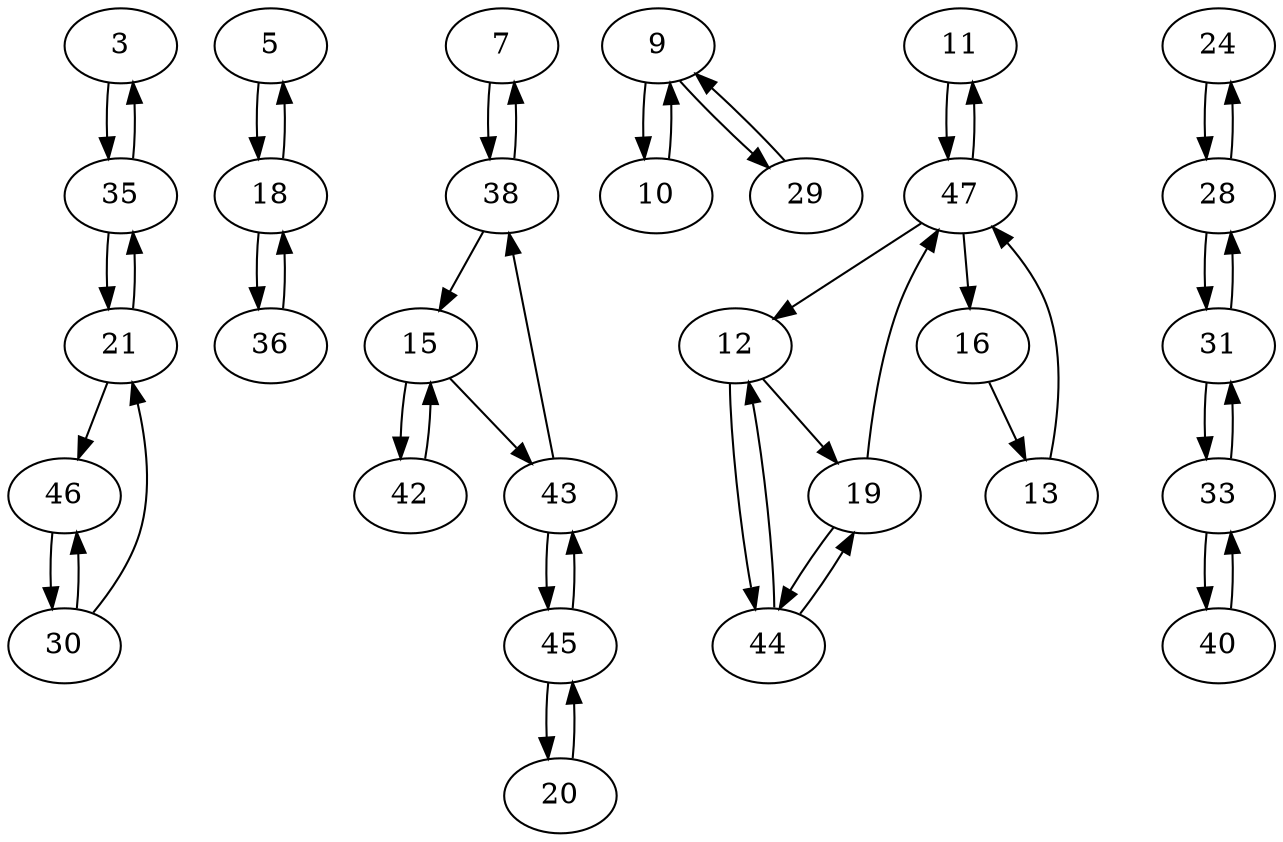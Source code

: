 digraph G {
  3 -> 35;
  5 -> 18;
  7 -> 38;
  9 -> 10;
  9 -> 29;
  10 -> 9;
  11 -> 47;
  12 -> 19;
  12 -> 44;
  13 -> 47;
  15 -> 42;
  15 -> 43;
  16 -> 13;
  18 -> 5;
  18 -> 36;
  19 -> 44;
  19 -> 47;
  20 -> 45;
  21 -> 35;
  21 -> 46;
  24 -> 28;
  28 -> 24;
  28 -> 31;
  29 -> 9;
  30 -> 21;
  30 -> 46;
  31 -> 28;
  31 -> 33;
  33 -> 31;
  33 -> 40;
  35 -> 3;
  35 -> 21;
  36 -> 18;
  38 -> 7;
  38 -> 15;
  40 -> 33;
  42 -> 15;
  43 -> 38;
  43 -> 45;
  44 -> 12;
  44 -> 19;
  45 -> 20;
  45 -> 43;
  46 -> 30;
  47 -> 11;
  47 -> 12;
  47 -> 16;
}